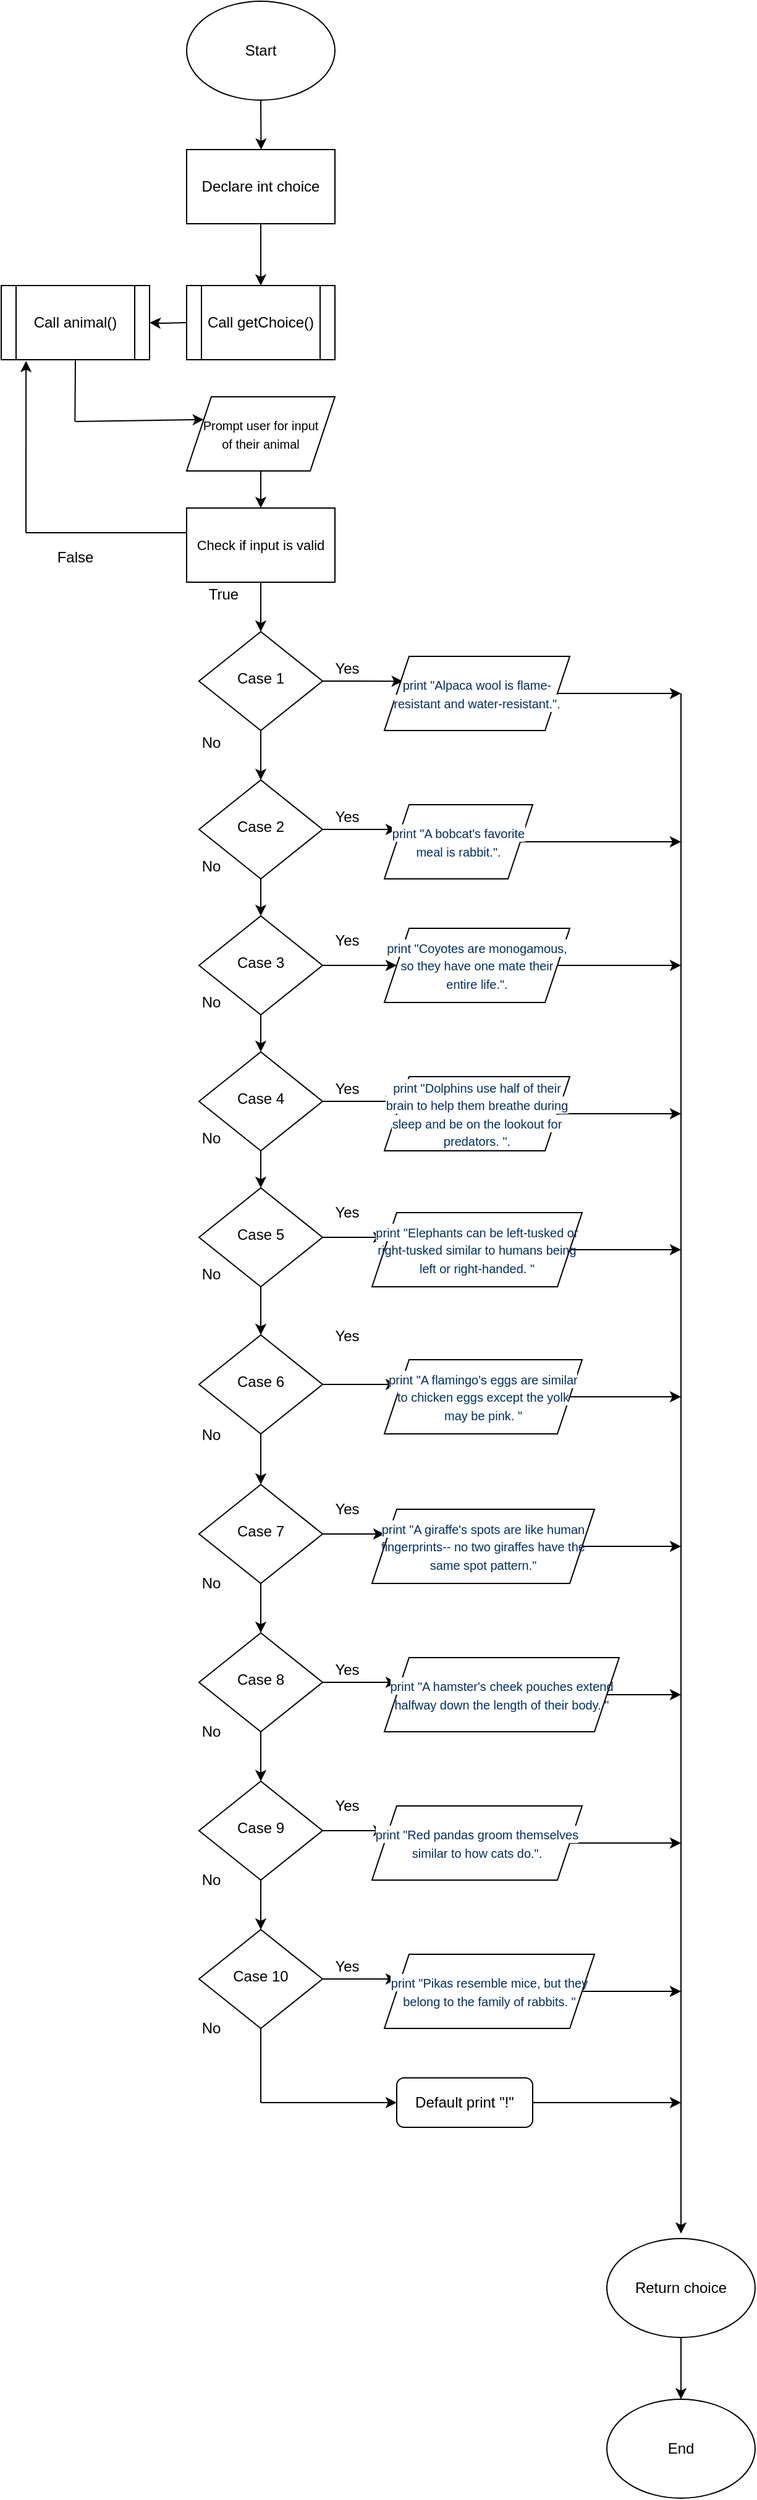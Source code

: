 <mxfile version="13.9.9" type="github"><diagram id="C5RBs43oDa-KdzZeNtuy" name="Page-1"><mxGraphModel dx="868" dy="450" grid="1" gridSize="10" guides="1" tooltips="1" connect="1" arrows="1" fold="1" page="1" pageScale="1" pageWidth="827" pageHeight="1169" math="0" shadow="0"><root><mxCell id="WIyWlLk6GJQsqaUBKTNV-0"/><mxCell id="WIyWlLk6GJQsqaUBKTNV-1" parent="WIyWlLk6GJQsqaUBKTNV-0"/><mxCell id="KiTb1DTN0pJYCpJVPBl4-3" value="" style="edgeStyle=orthogonalEdgeStyle;rounded=0;orthogonalLoop=1;jettySize=auto;html=1;" parent="WIyWlLk6GJQsqaUBKTNV-1" source="WIyWlLk6GJQsqaUBKTNV-6" target="WIyWlLk6GJQsqaUBKTNV-10" edge="1"><mxGeometry relative="1" as="geometry"/></mxCell><mxCell id="KiTb1DTN0pJYCpJVPBl4-4" value="" style="edgeStyle=orthogonalEdgeStyle;rounded=0;orthogonalLoop=1;jettySize=auto;html=1;entryX=0.099;entryY=0.336;entryDx=0;entryDy=0;entryPerimeter=0;" parent="WIyWlLk6GJQsqaUBKTNV-1" source="WIyWlLk6GJQsqaUBKTNV-6" target="KiTb1DTN0pJYCpJVPBl4-111" edge="1"><mxGeometry relative="1" as="geometry"><mxPoint x="320" y="560" as="targetPoint"/></mxGeometry></mxCell><mxCell id="WIyWlLk6GJQsqaUBKTNV-6" value="Case 1" style="rhombus;whiteSpace=wrap;html=1;shadow=0;fontFamily=Helvetica;fontSize=12;align=center;strokeWidth=1;spacing=6;spacingTop=-4;" parent="WIyWlLk6GJQsqaUBKTNV-1" vertex="1"><mxGeometry x="170" y="520" width="100" height="80" as="geometry"/></mxCell><mxCell id="KiTb1DTN0pJYCpJVPBl4-93" style="edgeStyle=orthogonalEdgeStyle;rounded=0;orthogonalLoop=1;jettySize=auto;html=1;" parent="WIyWlLk6GJQsqaUBKTNV-1" edge="1"><mxGeometry relative="1" as="geometry"><mxPoint x="560" y="560" as="targetPoint"/><mxPoint x="560" y="560" as="sourcePoint"/></mxGeometry></mxCell><mxCell id="KiTb1DTN0pJYCpJVPBl4-5" value="" style="edgeStyle=orthogonalEdgeStyle;rounded=0;orthogonalLoop=1;jettySize=auto;html=1;" parent="WIyWlLk6GJQsqaUBKTNV-1" source="WIyWlLk6GJQsqaUBKTNV-10" edge="1"><mxGeometry relative="1" as="geometry"><mxPoint x="330" y="680" as="targetPoint"/></mxGeometry></mxCell><mxCell id="KiTb1DTN0pJYCpJVPBl4-53" value="" style="edgeStyle=orthogonalEdgeStyle;rounded=0;orthogonalLoop=1;jettySize=auto;html=1;" parent="WIyWlLk6GJQsqaUBKTNV-1" source="WIyWlLk6GJQsqaUBKTNV-10" target="KiTb1DTN0pJYCpJVPBl4-10" edge="1"><mxGeometry relative="1" as="geometry"/></mxCell><mxCell id="WIyWlLk6GJQsqaUBKTNV-10" value="Case 2" style="rhombus;whiteSpace=wrap;html=1;shadow=0;fontFamily=Helvetica;fontSize=12;align=center;strokeWidth=1;spacing=6;spacingTop=-4;" parent="WIyWlLk6GJQsqaUBKTNV-1" vertex="1"><mxGeometry x="170" y="640" width="100" height="80" as="geometry"/></mxCell><mxCell id="6FKrn5GRKjeLN3A5XSiJ-0" value="Start" style="ellipse;whiteSpace=wrap;html=1;" parent="WIyWlLk6GJQsqaUBKTNV-1" vertex="1"><mxGeometry x="160" y="10" width="120" height="80" as="geometry"/></mxCell><mxCell id="6FKrn5GRKjeLN3A5XSiJ-1" value="Call getChoice()" style="shape=process;whiteSpace=wrap;html=1;backgroundOutline=1;" parent="WIyWlLk6GJQsqaUBKTNV-1" vertex="1"><mxGeometry x="160" y="240" width="120" height="60" as="geometry"/></mxCell><mxCell id="6FKrn5GRKjeLN3A5XSiJ-5" value="" style="endArrow=classic;html=1;" parent="WIyWlLk6GJQsqaUBKTNV-1" edge="1"><mxGeometry width="50" height="50" relative="1" as="geometry"><mxPoint x="220" y="90" as="sourcePoint"/><mxPoint x="220.25" y="130" as="targetPoint"/><Array as="points"><mxPoint x="220.25" y="130"/></Array></mxGeometry></mxCell><mxCell id="6FKrn5GRKjeLN3A5XSiJ-3" value="Declare int choice" style="rounded=0;whiteSpace=wrap;html=1;" parent="WIyWlLk6GJQsqaUBKTNV-1" vertex="1"><mxGeometry x="160" y="130" width="120" height="60" as="geometry"/></mxCell><mxCell id="6FKrn5GRKjeLN3A5XSiJ-10" value="" style="endArrow=classic;html=1;shadow=0;exitX=0.5;exitY=1;exitDx=0;exitDy=0;" parent="WIyWlLk6GJQsqaUBKTNV-1" source="6FKrn5GRKjeLN3A5XSiJ-3" edge="1"><mxGeometry width="50" height="50" relative="1" as="geometry"><mxPoint x="195" y="220" as="sourcePoint"/><mxPoint x="220" y="240" as="targetPoint"/></mxGeometry></mxCell><mxCell id="6FKrn5GRKjeLN3A5XSiJ-13" value="" style="edgeStyle=orthogonalEdgeStyle;rounded=0;orthogonalLoop=1;jettySize=auto;html=1;shadow=0;" parent="WIyWlLk6GJQsqaUBKTNV-1" target="6FKrn5GRKjeLN3A5XSiJ-12" edge="1"><mxGeometry relative="1" as="geometry"><mxPoint x="160" y="270" as="sourcePoint"/></mxGeometry></mxCell><mxCell id="6FKrn5GRKjeLN3A5XSiJ-12" value="Call animal()" style="shape=process;whiteSpace=wrap;html=1;backgroundOutline=1;" parent="WIyWlLk6GJQsqaUBKTNV-1" vertex="1"><mxGeometry x="10" y="240" width="120" height="60" as="geometry"/></mxCell><mxCell id="6FKrn5GRKjeLN3A5XSiJ-14" value="" style="endArrow=none;html=1;shadow=0;" parent="WIyWlLk6GJQsqaUBKTNV-1" edge="1"><mxGeometry width="50" height="50" relative="1" as="geometry"><mxPoint x="69.66" y="350" as="sourcePoint"/><mxPoint x="70" y="300" as="targetPoint"/></mxGeometry></mxCell><mxCell id="6FKrn5GRKjeLN3A5XSiJ-15" value="" style="endArrow=classic;html=1;shadow=0;entryX=0;entryY=0.25;entryDx=0;entryDy=0;" parent="WIyWlLk6GJQsqaUBKTNV-1" target="6FKrn5GRKjeLN3A5XSiJ-17" edge="1"><mxGeometry width="50" height="50" relative="1" as="geometry"><mxPoint x="70" y="350" as="sourcePoint"/><mxPoint x="160" y="350" as="targetPoint"/></mxGeometry></mxCell><mxCell id="6FKrn5GRKjeLN3A5XSiJ-20" style="edgeStyle=orthogonalEdgeStyle;rounded=0;orthogonalLoop=1;jettySize=auto;html=1;entryX=0.5;entryY=0;entryDx=0;entryDy=0;shadow=0;" parent="WIyWlLk6GJQsqaUBKTNV-1" source="6FKrn5GRKjeLN3A5XSiJ-17" target="6FKrn5GRKjeLN3A5XSiJ-19" edge="1"><mxGeometry relative="1" as="geometry"/></mxCell><mxCell id="6FKrn5GRKjeLN3A5XSiJ-17" value="&lt;font style=&quot;font-size: 10px&quot;&gt;Prompt user for input&lt;br&gt;of their animal&lt;br&gt;&lt;/font&gt;" style="shape=parallelogram;perimeter=parallelogramPerimeter;whiteSpace=wrap;html=1;fixedSize=1;" parent="WIyWlLk6GJQsqaUBKTNV-1" vertex="1"><mxGeometry x="160" y="330" width="120" height="60" as="geometry"/></mxCell><mxCell id="KiTb1DTN0pJYCpJVPBl4-1" value="" style="edgeStyle=orthogonalEdgeStyle;rounded=0;orthogonalLoop=1;jettySize=auto;html=1;" parent="WIyWlLk6GJQsqaUBKTNV-1" source="6FKrn5GRKjeLN3A5XSiJ-19" edge="1"><mxGeometry relative="1" as="geometry"><mxPoint x="220" y="520" as="targetPoint"/></mxGeometry></mxCell><mxCell id="6FKrn5GRKjeLN3A5XSiJ-19" value="&lt;font style=&quot;font-size: 11px&quot;&gt;Check if input is valid&lt;/font&gt;" style="rounded=0;whiteSpace=wrap;html=1;" parent="WIyWlLk6GJQsqaUBKTNV-1" vertex="1"><mxGeometry x="160" y="420" width="120" height="60" as="geometry"/></mxCell><mxCell id="6FKrn5GRKjeLN3A5XSiJ-22" value="False" style="text;html=1;strokeColor=none;fillColor=none;align=center;verticalAlign=middle;whiteSpace=wrap;rounded=0;" parent="WIyWlLk6GJQsqaUBKTNV-1" vertex="1"><mxGeometry x="50" y="450" width="40" height="20" as="geometry"/></mxCell><mxCell id="KiTb1DTN0pJYCpJVPBl4-2" value="True" style="text;html=1;strokeColor=none;fillColor=none;align=center;verticalAlign=middle;whiteSpace=wrap;rounded=0;" parent="WIyWlLk6GJQsqaUBKTNV-1" vertex="1"><mxGeometry x="170" y="480" width="40" height="20" as="geometry"/></mxCell><mxCell id="KiTb1DTN0pJYCpJVPBl4-6" value="Yes" style="text;html=1;strokeColor=none;fillColor=none;align=center;verticalAlign=middle;whiteSpace=wrap;rounded=0;" parent="WIyWlLk6GJQsqaUBKTNV-1" vertex="1"><mxGeometry x="270" y="540" width="40" height="20" as="geometry"/></mxCell><mxCell id="KiTb1DTN0pJYCpJVPBl4-7" value="Yes" style="text;html=1;strokeColor=none;fillColor=none;align=center;verticalAlign=middle;whiteSpace=wrap;rounded=0;" parent="WIyWlLk6GJQsqaUBKTNV-1" vertex="1"><mxGeometry x="270" y="660" width="40" height="20" as="geometry"/></mxCell><mxCell id="KiTb1DTN0pJYCpJVPBl4-8" value="No" style="text;html=1;strokeColor=none;fillColor=none;align=center;verticalAlign=middle;whiteSpace=wrap;rounded=0;" parent="WIyWlLk6GJQsqaUBKTNV-1" vertex="1"><mxGeometry x="160" y="600" width="40" height="20" as="geometry"/></mxCell><mxCell id="KiTb1DTN0pJYCpJVPBl4-9" value="" style="edgeStyle=orthogonalEdgeStyle;rounded=0;orthogonalLoop=1;jettySize=auto;html=1;" parent="WIyWlLk6GJQsqaUBKTNV-1" source="KiTb1DTN0pJYCpJVPBl4-10" target="KiTb1DTN0pJYCpJVPBl4-13" edge="1"><mxGeometry relative="1" as="geometry"/></mxCell><mxCell id="KiTb1DTN0pJYCpJVPBl4-87" value="" style="edgeStyle=orthogonalEdgeStyle;rounded=0;orthogonalLoop=1;jettySize=auto;html=1;" parent="WIyWlLk6GJQsqaUBKTNV-1" source="KiTb1DTN0pJYCpJVPBl4-10" edge="1"><mxGeometry relative="1" as="geometry"><mxPoint x="330" y="790" as="targetPoint"/></mxGeometry></mxCell><mxCell id="KiTb1DTN0pJYCpJVPBl4-10" value="Case 3" style="rhombus;whiteSpace=wrap;html=1;shadow=0;fontFamily=Helvetica;fontSize=12;align=center;strokeWidth=1;spacing=6;spacingTop=-4;" parent="WIyWlLk6GJQsqaUBKTNV-1" vertex="1"><mxGeometry x="170" y="750" width="100" height="80" as="geometry"/></mxCell><mxCell id="KiTb1DTN0pJYCpJVPBl4-12" value="" style="edgeStyle=orthogonalEdgeStyle;rounded=0;orthogonalLoop=1;jettySize=auto;html=1;" parent="WIyWlLk6GJQsqaUBKTNV-1" source="KiTb1DTN0pJYCpJVPBl4-13" edge="1"><mxGeometry relative="1" as="geometry"><mxPoint x="330" y="900" as="targetPoint"/></mxGeometry></mxCell><mxCell id="ekjCkLUo63bPhOiQT4gp-1" style="edgeStyle=orthogonalEdgeStyle;rounded=0;orthogonalLoop=1;jettySize=auto;html=1;entryX=0.5;entryY=0;entryDx=0;entryDy=0;" parent="WIyWlLk6GJQsqaUBKTNV-1" source="KiTb1DTN0pJYCpJVPBl4-13" target="KiTb1DTN0pJYCpJVPBl4-38" edge="1"><mxGeometry relative="1" as="geometry"/></mxCell><mxCell id="KiTb1DTN0pJYCpJVPBl4-13" value="Case 4" style="rhombus;whiteSpace=wrap;html=1;shadow=0;fontFamily=Helvetica;fontSize=12;align=center;strokeWidth=1;spacing=6;spacingTop=-4;" parent="WIyWlLk6GJQsqaUBKTNV-1" vertex="1"><mxGeometry x="170" y="860" width="100" height="80" as="geometry"/></mxCell><mxCell id="KiTb1DTN0pJYCpJVPBl4-15" value="Yes" style="text;html=1;strokeColor=none;fillColor=none;align=center;verticalAlign=middle;whiteSpace=wrap;rounded=0;" parent="WIyWlLk6GJQsqaUBKTNV-1" vertex="1"><mxGeometry x="270" y="760" width="40" height="20" as="geometry"/></mxCell><mxCell id="KiTb1DTN0pJYCpJVPBl4-16" value="Yes" style="text;html=1;strokeColor=none;fillColor=none;align=center;verticalAlign=middle;whiteSpace=wrap;rounded=0;" parent="WIyWlLk6GJQsqaUBKTNV-1" vertex="1"><mxGeometry x="270" y="880" width="40" height="20" as="geometry"/></mxCell><mxCell id="KiTb1DTN0pJYCpJVPBl4-37" value="" style="edgeStyle=orthogonalEdgeStyle;rounded=0;orthogonalLoop=1;jettySize=auto;html=1;" parent="WIyWlLk6GJQsqaUBKTNV-1" source="KiTb1DTN0pJYCpJVPBl4-38" target="KiTb1DTN0pJYCpJVPBl4-41" edge="1"><mxGeometry relative="1" as="geometry"/></mxCell><mxCell id="KiTb1DTN0pJYCpJVPBl4-47" value="" style="edgeStyle=orthogonalEdgeStyle;rounded=0;orthogonalLoop=1;jettySize=auto;html=1;" parent="WIyWlLk6GJQsqaUBKTNV-1" source="KiTb1DTN0pJYCpJVPBl4-38" edge="1"><mxGeometry relative="1" as="geometry"><mxPoint x="320" y="1010" as="targetPoint"/></mxGeometry></mxCell><mxCell id="KiTb1DTN0pJYCpJVPBl4-38" value="Case 5" style="rhombus;whiteSpace=wrap;html=1;shadow=0;fontFamily=Helvetica;fontSize=12;align=center;strokeWidth=1;spacing=6;spacingTop=-4;" parent="WIyWlLk6GJQsqaUBKTNV-1" vertex="1"><mxGeometry x="170" y="970" width="100" height="80" as="geometry"/></mxCell><mxCell id="KiTb1DTN0pJYCpJVPBl4-40" value="" style="edgeStyle=orthogonalEdgeStyle;rounded=0;orthogonalLoop=1;jettySize=auto;html=1;" parent="WIyWlLk6GJQsqaUBKTNV-1" source="KiTb1DTN0pJYCpJVPBl4-41" edge="1"><mxGeometry relative="1" as="geometry"><mxPoint x="330" y="1129" as="targetPoint"/></mxGeometry></mxCell><mxCell id="KiTb1DTN0pJYCpJVPBl4-74" value="" style="edgeStyle=orthogonalEdgeStyle;rounded=0;orthogonalLoop=1;jettySize=auto;html=1;" parent="WIyWlLk6GJQsqaUBKTNV-1" source="KiTb1DTN0pJYCpJVPBl4-41" target="KiTb1DTN0pJYCpJVPBl4-56" edge="1"><mxGeometry relative="1" as="geometry"/></mxCell><mxCell id="KiTb1DTN0pJYCpJVPBl4-41" value="Case 6" style="rhombus;whiteSpace=wrap;html=1;shadow=0;fontFamily=Helvetica;fontSize=12;align=center;strokeWidth=1;spacing=6;spacingTop=-4;" parent="WIyWlLk6GJQsqaUBKTNV-1" vertex="1"><mxGeometry x="170" y="1089" width="100" height="80" as="geometry"/></mxCell><mxCell id="KiTb1DTN0pJYCpJVPBl4-43" value="Yes" style="text;html=1;strokeColor=none;fillColor=none;align=center;verticalAlign=middle;whiteSpace=wrap;rounded=0;" parent="WIyWlLk6GJQsqaUBKTNV-1" vertex="1"><mxGeometry x="270" y="980" width="40" height="20" as="geometry"/></mxCell><mxCell id="KiTb1DTN0pJYCpJVPBl4-44" value="Yes" style="text;html=1;strokeColor=none;fillColor=none;align=center;verticalAlign=middle;whiteSpace=wrap;rounded=0;" parent="WIyWlLk6GJQsqaUBKTNV-1" vertex="1"><mxGeometry x="270" y="1080" width="40" height="20" as="geometry"/></mxCell><mxCell id="KiTb1DTN0pJYCpJVPBl4-55" value="" style="edgeStyle=orthogonalEdgeStyle;rounded=0;orthogonalLoop=1;jettySize=auto;html=1;" parent="WIyWlLk6GJQsqaUBKTNV-1" source="KiTb1DTN0pJYCpJVPBl4-56" target="KiTb1DTN0pJYCpJVPBl4-59" edge="1"><mxGeometry relative="1" as="geometry"/></mxCell><mxCell id="KiTb1DTN0pJYCpJVPBl4-75" value="" style="edgeStyle=orthogonalEdgeStyle;rounded=0;orthogonalLoop=1;jettySize=auto;html=1;" parent="WIyWlLk6GJQsqaUBKTNV-1" source="KiTb1DTN0pJYCpJVPBl4-56" edge="1"><mxGeometry relative="1" as="geometry"><mxPoint x="320" y="1250" as="targetPoint"/></mxGeometry></mxCell><mxCell id="KiTb1DTN0pJYCpJVPBl4-56" value="Case 7" style="rhombus;whiteSpace=wrap;html=1;shadow=0;fontFamily=Helvetica;fontSize=12;align=center;strokeWidth=1;spacing=6;spacingTop=-4;" parent="WIyWlLk6GJQsqaUBKTNV-1" vertex="1"><mxGeometry x="170" y="1210" width="100" height="80" as="geometry"/></mxCell><mxCell id="KiTb1DTN0pJYCpJVPBl4-58" value="" style="edgeStyle=orthogonalEdgeStyle;rounded=0;orthogonalLoop=1;jettySize=auto;html=1;" parent="WIyWlLk6GJQsqaUBKTNV-1" source="KiTb1DTN0pJYCpJVPBl4-59" edge="1"><mxGeometry relative="1" as="geometry"><mxPoint x="330" y="1370" as="targetPoint"/></mxGeometry></mxCell><mxCell id="KiTb1DTN0pJYCpJVPBl4-76" value="" style="edgeStyle=orthogonalEdgeStyle;rounded=0;orthogonalLoop=1;jettySize=auto;html=1;" parent="WIyWlLk6GJQsqaUBKTNV-1" source="KiTb1DTN0pJYCpJVPBl4-59" target="KiTb1DTN0pJYCpJVPBl4-65" edge="1"><mxGeometry relative="1" as="geometry"/></mxCell><mxCell id="KiTb1DTN0pJYCpJVPBl4-59" value="Case 8" style="rhombus;whiteSpace=wrap;html=1;shadow=0;fontFamily=Helvetica;fontSize=12;align=center;strokeWidth=1;spacing=6;spacingTop=-4;" parent="WIyWlLk6GJQsqaUBKTNV-1" vertex="1"><mxGeometry x="170" y="1330" width="100" height="80" as="geometry"/></mxCell><mxCell id="KiTb1DTN0pJYCpJVPBl4-61" value="Yes" style="text;html=1;strokeColor=none;fillColor=none;align=center;verticalAlign=middle;whiteSpace=wrap;rounded=0;" parent="WIyWlLk6GJQsqaUBKTNV-1" vertex="1"><mxGeometry x="270" y="1220" width="40" height="20" as="geometry"/></mxCell><mxCell id="KiTb1DTN0pJYCpJVPBl4-62" value="Yes" style="text;html=1;strokeColor=none;fillColor=none;align=center;verticalAlign=middle;whiteSpace=wrap;rounded=0;" parent="WIyWlLk6GJQsqaUBKTNV-1" vertex="1"><mxGeometry x="270" y="1350" width="40" height="20" as="geometry"/></mxCell><mxCell id="KiTb1DTN0pJYCpJVPBl4-63" value="No" style="text;html=1;strokeColor=none;fillColor=none;align=center;verticalAlign=middle;whiteSpace=wrap;rounded=0;" parent="WIyWlLk6GJQsqaUBKTNV-1" vertex="1"><mxGeometry x="160" y="1280" width="40" height="20" as="geometry"/></mxCell><mxCell id="KiTb1DTN0pJYCpJVPBl4-77" value="" style="edgeStyle=orthogonalEdgeStyle;rounded=0;orthogonalLoop=1;jettySize=auto;html=1;" parent="WIyWlLk6GJQsqaUBKTNV-1" source="KiTb1DTN0pJYCpJVPBl4-65" edge="1"><mxGeometry relative="1" as="geometry"><mxPoint x="320" y="1490" as="targetPoint"/></mxGeometry></mxCell><mxCell id="KiTb1DTN0pJYCpJVPBl4-65" value="Case 9" style="rhombus;whiteSpace=wrap;html=1;shadow=0;fontFamily=Helvetica;fontSize=12;align=center;strokeWidth=1;spacing=6;spacingTop=-4;" parent="WIyWlLk6GJQsqaUBKTNV-1" vertex="1"><mxGeometry x="170" y="1450" width="100" height="80" as="geometry"/></mxCell><mxCell id="KiTb1DTN0pJYCpJVPBl4-66" value="Yes" style="text;html=1;strokeColor=none;fillColor=none;align=center;verticalAlign=middle;whiteSpace=wrap;rounded=0;" parent="WIyWlLk6GJQsqaUBKTNV-1" vertex="1"><mxGeometry x="270" y="1460" width="40" height="20" as="geometry"/></mxCell><mxCell id="KiTb1DTN0pJYCpJVPBl4-68" value="No" style="text;html=1;strokeColor=none;fillColor=none;align=center;verticalAlign=middle;whiteSpace=wrap;rounded=0;" parent="WIyWlLk6GJQsqaUBKTNV-1" vertex="1"><mxGeometry x="160" y="1520" width="40" height="20" as="geometry"/></mxCell><mxCell id="KiTb1DTN0pJYCpJVPBl4-69" value="" style="edgeStyle=orthogonalEdgeStyle;rounded=0;orthogonalLoop=1;jettySize=auto;html=1;" parent="WIyWlLk6GJQsqaUBKTNV-1" source="KiTb1DTN0pJYCpJVPBl4-65" target="KiTb1DTN0pJYCpJVPBl4-70" edge="1"><mxGeometry relative="1" as="geometry"/></mxCell><mxCell id="KiTb1DTN0pJYCpJVPBl4-70" value="Case 10" style="rhombus;whiteSpace=wrap;html=1;shadow=0;fontFamily=Helvetica;fontSize=12;align=center;strokeWidth=1;spacing=6;spacingTop=-4;" parent="WIyWlLk6GJQsqaUBKTNV-1" vertex="1"><mxGeometry x="170" y="1570" width="100" height="80" as="geometry"/></mxCell><mxCell id="KiTb1DTN0pJYCpJVPBl4-71" value="Yes" style="text;html=1;strokeColor=none;fillColor=none;align=center;verticalAlign=middle;whiteSpace=wrap;rounded=0;" parent="WIyWlLk6GJQsqaUBKTNV-1" vertex="1"><mxGeometry x="270" y="1590" width="40" height="20" as="geometry"/></mxCell><mxCell id="KiTb1DTN0pJYCpJVPBl4-72" value="" style="edgeStyle=orthogonalEdgeStyle;rounded=0;orthogonalLoop=1;jettySize=auto;html=1;" parent="WIyWlLk6GJQsqaUBKTNV-1" source="KiTb1DTN0pJYCpJVPBl4-70" edge="1"><mxGeometry relative="1" as="geometry"><mxPoint x="330" y="1610" as="targetPoint"/></mxGeometry></mxCell><mxCell id="KiTb1DTN0pJYCpJVPBl4-78" value="No" style="text;html=1;strokeColor=none;fillColor=none;align=center;verticalAlign=middle;whiteSpace=wrap;rounded=0;" parent="WIyWlLk6GJQsqaUBKTNV-1" vertex="1"><mxGeometry x="160" y="1400" width="40" height="20" as="geometry"/></mxCell><mxCell id="KiTb1DTN0pJYCpJVPBl4-79" value="No" style="text;html=1;strokeColor=none;fillColor=none;align=center;verticalAlign=middle;whiteSpace=wrap;rounded=0;" parent="WIyWlLk6GJQsqaUBKTNV-1" vertex="1"><mxGeometry x="160" y="1640" width="40" height="20" as="geometry"/></mxCell><mxCell id="KiTb1DTN0pJYCpJVPBl4-80" value="No" style="text;html=1;strokeColor=none;fillColor=none;align=center;verticalAlign=middle;whiteSpace=wrap;rounded=0;" parent="WIyWlLk6GJQsqaUBKTNV-1" vertex="1"><mxGeometry x="160" y="1160" width="40" height="20" as="geometry"/></mxCell><mxCell id="KiTb1DTN0pJYCpJVPBl4-81" value="No" style="text;html=1;strokeColor=none;fillColor=none;align=center;verticalAlign=middle;whiteSpace=wrap;rounded=0;" parent="WIyWlLk6GJQsqaUBKTNV-1" vertex="1"><mxGeometry x="160" y="1030" width="40" height="20" as="geometry"/></mxCell><mxCell id="KiTb1DTN0pJYCpJVPBl4-82" value="No" style="text;html=1;strokeColor=none;fillColor=none;align=center;verticalAlign=middle;whiteSpace=wrap;rounded=0;" parent="WIyWlLk6GJQsqaUBKTNV-1" vertex="1"><mxGeometry x="160" y="810" width="40" height="20" as="geometry"/></mxCell><mxCell id="KiTb1DTN0pJYCpJVPBl4-83" value="No" style="text;html=1;strokeColor=none;fillColor=none;align=center;verticalAlign=middle;whiteSpace=wrap;rounded=0;" parent="WIyWlLk6GJQsqaUBKTNV-1" vertex="1"><mxGeometry x="160" y="920" width="40" height="20" as="geometry"/></mxCell><mxCell id="KiTb1DTN0pJYCpJVPBl4-86" value="No" style="text;html=1;strokeColor=none;fillColor=none;align=center;verticalAlign=middle;whiteSpace=wrap;rounded=0;" parent="WIyWlLk6GJQsqaUBKTNV-1" vertex="1"><mxGeometry x="160" y="700" width="40" height="20" as="geometry"/></mxCell><mxCell id="KiTb1DTN0pJYCpJVPBl4-88" value="" style="endArrow=none;html=1;" parent="WIyWlLk6GJQsqaUBKTNV-1" edge="1"><mxGeometry width="50" height="50" relative="1" as="geometry"><mxPoint x="220" y="1710" as="sourcePoint"/><mxPoint x="220" y="1650" as="targetPoint"/></mxGeometry></mxCell><mxCell id="KiTb1DTN0pJYCpJVPBl4-89" value="" style="endArrow=classic;html=1;" parent="WIyWlLk6GJQsqaUBKTNV-1" edge="1"><mxGeometry width="50" height="50" relative="1" as="geometry"><mxPoint x="220" y="1710" as="sourcePoint"/><mxPoint x="330" y="1710" as="targetPoint"/></mxGeometry></mxCell><mxCell id="KiTb1DTN0pJYCpJVPBl4-143" value="" style="edgeStyle=orthogonalEdgeStyle;rounded=0;orthogonalLoop=1;jettySize=auto;html=1;strokeColor=#000000;" parent="WIyWlLk6GJQsqaUBKTNV-1" source="KiTb1DTN0pJYCpJVPBl4-91" edge="1"><mxGeometry relative="1" as="geometry"><mxPoint x="560" y="1710" as="targetPoint"/></mxGeometry></mxCell><mxCell id="KiTb1DTN0pJYCpJVPBl4-91" value="Default print &quot;!&quot;" style="rounded=1;whiteSpace=wrap;html=1;" parent="WIyWlLk6GJQsqaUBKTNV-1" vertex="1"><mxGeometry x="330" y="1690" width="110" height="40" as="geometry"/></mxCell><mxCell id="KiTb1DTN0pJYCpJVPBl4-106" value="" style="endArrow=classic;html=1;strokeColor=#000000;" parent="WIyWlLk6GJQsqaUBKTNV-1" edge="1"><mxGeometry width="50" height="50" relative="1" as="geometry"><mxPoint x="560" y="570" as="sourcePoint"/><mxPoint x="560" y="1816" as="targetPoint"/></mxGeometry></mxCell><mxCell id="KiTb1DTN0pJYCpJVPBl4-109" style="edgeStyle=orthogonalEdgeStyle;rounded=0;orthogonalLoop=1;jettySize=auto;html=1;strokeColor=#000000;" parent="WIyWlLk6GJQsqaUBKTNV-1" source="KiTb1DTN0pJYCpJVPBl4-107" target="KiTb1DTN0pJYCpJVPBl4-108" edge="1"><mxGeometry relative="1" as="geometry"/></mxCell><mxCell id="KiTb1DTN0pJYCpJVPBl4-107" value="Return choice" style="ellipse;whiteSpace=wrap;html=1;" parent="WIyWlLk6GJQsqaUBKTNV-1" vertex="1"><mxGeometry x="500" y="1820" width="120" height="80" as="geometry"/></mxCell><mxCell id="KiTb1DTN0pJYCpJVPBl4-108" value="End" style="ellipse;whiteSpace=wrap;html=1;" parent="WIyWlLk6GJQsqaUBKTNV-1" vertex="1"><mxGeometry x="500" y="1950" width="120" height="80" as="geometry"/></mxCell><mxCell id="KiTb1DTN0pJYCpJVPBl4-118" value="" style="edgeStyle=orthogonalEdgeStyle;rounded=0;orthogonalLoop=1;jettySize=auto;html=1;strokeColor=#000000;" parent="WIyWlLk6GJQsqaUBKTNV-1" source="KiTb1DTN0pJYCpJVPBl4-111" edge="1"><mxGeometry relative="1" as="geometry"><mxPoint x="560" y="570" as="targetPoint"/></mxGeometry></mxCell><mxCell id="KiTb1DTN0pJYCpJVPBl4-111" value="&lt;span style=&quot;background-color: rgb(255 , 255 , 255)&quot;&gt;&lt;font&gt;&lt;font color=&quot;#032f62&quot;&gt;&lt;span style=&quot;font-size: 10px&quot;&gt;print &quot;Alpaca wool is flame-resistant and water-resistant.&quot;.&lt;/span&gt;&lt;/font&gt;&lt;/font&gt;&lt;/span&gt;" style="shape=parallelogram;perimeter=parallelogramPerimeter;whiteSpace=wrap;html=1;fixedSize=1;" parent="WIyWlLk6GJQsqaUBKTNV-1" vertex="1"><mxGeometry x="320" y="540" width="150" height="60" as="geometry"/></mxCell><mxCell id="KiTb1DTN0pJYCpJVPBl4-120" value="" style="edgeStyle=orthogonalEdgeStyle;rounded=0;orthogonalLoop=1;jettySize=auto;html=1;strokeColor=#000000;" parent="WIyWlLk6GJQsqaUBKTNV-1" source="KiTb1DTN0pJYCpJVPBl4-114" edge="1"><mxGeometry relative="1" as="geometry"><mxPoint x="560" y="690" as="targetPoint"/></mxGeometry></mxCell><mxCell id="KiTb1DTN0pJYCpJVPBl4-114" value="&lt;span style=&quot;background-color: rgb(255 , 255 , 255)&quot;&gt;&lt;font&gt;&lt;font color=&quot;#032f62&quot;&gt;&lt;span style=&quot;font-size: 10px&quot;&gt;print &quot;A bobcat's favorite meal is rabbit.&quot;.&lt;/span&gt;&lt;/font&gt;&lt;/font&gt;&lt;/span&gt;" style="shape=parallelogram;perimeter=parallelogramPerimeter;whiteSpace=wrap;html=1;fixedSize=1;" parent="WIyWlLk6GJQsqaUBKTNV-1" vertex="1"><mxGeometry x="320" y="660" width="120" height="60" as="geometry"/></mxCell><mxCell id="KiTb1DTN0pJYCpJVPBl4-116" style="edgeStyle=orthogonalEdgeStyle;rounded=0;orthogonalLoop=1;jettySize=auto;html=1;exitX=1;exitY=0.5;exitDx=0;exitDy=0;strokeColor=#000000;" parent="WIyWlLk6GJQsqaUBKTNV-1" source="KiTb1DTN0pJYCpJVPBl4-115" edge="1"><mxGeometry relative="1" as="geometry"><mxPoint x="560" y="790" as="targetPoint"/></mxGeometry></mxCell><mxCell id="KiTb1DTN0pJYCpJVPBl4-115" value="&lt;span style=&quot;background-color: rgb(255 , 255 , 255)&quot;&gt;&lt;font&gt;&lt;font color=&quot;#032f62&quot;&gt;&lt;span style=&quot;font-size: 10px&quot;&gt;print &quot;Coyotes are monogamous, so they have one mate their entire life.&quot;.&lt;/span&gt;&lt;/font&gt;&lt;/font&gt;&lt;/span&gt;" style="shape=parallelogram;perimeter=parallelogramPerimeter;whiteSpace=wrap;html=1;fixedSize=1;" parent="WIyWlLk6GJQsqaUBKTNV-1" vertex="1"><mxGeometry x="320" y="760" width="150" height="60" as="geometry"/></mxCell><mxCell id="KiTb1DTN0pJYCpJVPBl4-123" value="" style="edgeStyle=orthogonalEdgeStyle;rounded=0;orthogonalLoop=1;jettySize=auto;html=1;strokeColor=#000000;" parent="WIyWlLk6GJQsqaUBKTNV-1" source="KiTb1DTN0pJYCpJVPBl4-121" edge="1"><mxGeometry relative="1" as="geometry"><mxPoint x="560" y="910" as="targetPoint"/></mxGeometry></mxCell><mxCell id="KiTb1DTN0pJYCpJVPBl4-121" value="&lt;span style=&quot;background-color: rgb(255 , 255 , 255)&quot;&gt;&lt;font&gt;&lt;font color=&quot;#032f62&quot;&gt;&lt;span style=&quot;font-size: 10px&quot;&gt;print &quot;Dolphins use half of their brain to help them breathe during sleep and be on the lookout for predators. &quot;.&lt;/span&gt;&lt;/font&gt;&lt;/font&gt;&lt;/span&gt;" style="shape=parallelogram;perimeter=parallelogramPerimeter;whiteSpace=wrap;html=1;fixedSize=1;" parent="WIyWlLk6GJQsqaUBKTNV-1" vertex="1"><mxGeometry x="320" y="880" width="150" height="60" as="geometry"/></mxCell><mxCell id="KiTb1DTN0pJYCpJVPBl4-126" value="" style="edgeStyle=orthogonalEdgeStyle;rounded=0;orthogonalLoop=1;jettySize=auto;html=1;strokeColor=#000000;" parent="WIyWlLk6GJQsqaUBKTNV-1" source="KiTb1DTN0pJYCpJVPBl4-124" edge="1"><mxGeometry relative="1" as="geometry"><mxPoint x="560" y="1020" as="targetPoint"/></mxGeometry></mxCell><mxCell id="KiTb1DTN0pJYCpJVPBl4-124" value="&lt;span style=&quot;color: rgb(3 , 47 , 98) ; background-color: rgb(255 , 255 , 255)&quot;&gt;&lt;font style=&quot;font-size: 10px&quot;&gt;print&amp;nbsp;&lt;/font&gt;&lt;/span&gt;&lt;font color=&quot;#032f62&quot;&gt;&lt;span style=&quot;font-size: 10px&quot;&gt;&quot;Elephants can be left-tusked or right-tusked similar to humans being left or right-handed. &quot;&lt;/span&gt;&lt;/font&gt;" style="shape=parallelogram;perimeter=parallelogramPerimeter;whiteSpace=wrap;html=1;fixedSize=1;" parent="WIyWlLk6GJQsqaUBKTNV-1" vertex="1"><mxGeometry x="310" y="990" width="170" height="60" as="geometry"/></mxCell><mxCell id="KiTb1DTN0pJYCpJVPBl4-129" value="" style="edgeStyle=orthogonalEdgeStyle;rounded=0;orthogonalLoop=1;jettySize=auto;html=1;strokeColor=#000000;" parent="WIyWlLk6GJQsqaUBKTNV-1" source="KiTb1DTN0pJYCpJVPBl4-127" edge="1"><mxGeometry relative="1" as="geometry"><mxPoint x="560" y="1139" as="targetPoint"/></mxGeometry></mxCell><mxCell id="KiTb1DTN0pJYCpJVPBl4-127" value="&lt;span style=&quot;background-color: rgb(255 , 255 , 255)&quot;&gt;&lt;font&gt;&lt;font color=&quot;#032f62&quot;&gt;&lt;span style=&quot;font-size: 10px&quot;&gt;print &quot;A flamingo's eggs are similar to chicken eggs except the yolk may be pink. &quot;&lt;/span&gt;&lt;/font&gt;&lt;/font&gt;&lt;/span&gt;" style="shape=parallelogram;perimeter=parallelogramPerimeter;whiteSpace=wrap;html=1;fixedSize=1;" parent="WIyWlLk6GJQsqaUBKTNV-1" vertex="1"><mxGeometry x="320" y="1109" width="160" height="60" as="geometry"/></mxCell><mxCell id="KiTb1DTN0pJYCpJVPBl4-132" value="" style="edgeStyle=orthogonalEdgeStyle;rounded=0;orthogonalLoop=1;jettySize=auto;html=1;strokeColor=#000000;" parent="WIyWlLk6GJQsqaUBKTNV-1" source="KiTb1DTN0pJYCpJVPBl4-130" edge="1"><mxGeometry relative="1" as="geometry"><mxPoint x="560" y="1260" as="targetPoint"/></mxGeometry></mxCell><mxCell id="KiTb1DTN0pJYCpJVPBl4-130" value="&lt;span style=&quot;color: rgb(3 , 47 , 98) ; background-color: rgb(255 , 255 , 255)&quot;&gt;&lt;font style=&quot;font-size: 10px&quot;&gt;print&amp;nbsp;&lt;/font&gt;&lt;/span&gt;&lt;font color=&quot;#032f62&quot;&gt;&lt;span style=&quot;font-size: 10px&quot;&gt;&quot;A giraffe's spots are like human fingerprints-- no two giraffes have the same spot pattern.&quot;&lt;/span&gt;&lt;/font&gt;" style="shape=parallelogram;perimeter=parallelogramPerimeter;whiteSpace=wrap;html=1;fixedSize=1;" parent="WIyWlLk6GJQsqaUBKTNV-1" vertex="1"><mxGeometry x="310" y="1230" width="180" height="60" as="geometry"/></mxCell><mxCell id="KiTb1DTN0pJYCpJVPBl4-135" value="" style="edgeStyle=orthogonalEdgeStyle;rounded=0;orthogonalLoop=1;jettySize=auto;html=1;strokeColor=#000000;" parent="WIyWlLk6GJQsqaUBKTNV-1" source="KiTb1DTN0pJYCpJVPBl4-133" edge="1"><mxGeometry relative="1" as="geometry"><mxPoint x="560" y="1380" as="targetPoint"/></mxGeometry></mxCell><mxCell id="KiTb1DTN0pJYCpJVPBl4-133" value="&lt;span style=&quot;color: rgb(3 , 47 , 98) ; background-color: rgb(255 , 255 , 255)&quot;&gt;&lt;font style=&quot;font-size: 10px&quot;&gt;print&amp;nbsp;&lt;/font&gt;&lt;/span&gt;&lt;font color=&quot;#032f62&quot;&gt;&lt;span style=&quot;font-size: 10px&quot;&gt;&quot;A hamster's cheek pouches extend halfway down the length of their body. &quot;&lt;/span&gt;&lt;/font&gt;" style="shape=parallelogram;perimeter=parallelogramPerimeter;whiteSpace=wrap;html=1;fixedSize=1;" parent="WIyWlLk6GJQsqaUBKTNV-1" vertex="1"><mxGeometry x="320" y="1350" width="190" height="60" as="geometry"/></mxCell><mxCell id="KiTb1DTN0pJYCpJVPBl4-138" value="" style="edgeStyle=orthogonalEdgeStyle;rounded=0;orthogonalLoop=1;jettySize=auto;html=1;strokeColor=#000000;" parent="WIyWlLk6GJQsqaUBKTNV-1" source="KiTb1DTN0pJYCpJVPBl4-136" edge="1"><mxGeometry relative="1" as="geometry"><mxPoint x="560" y="1500" as="targetPoint"/></mxGeometry></mxCell><mxCell id="KiTb1DTN0pJYCpJVPBl4-136" value="&lt;span style=&quot;background-color: rgb(255 , 255 , 255)&quot;&gt;&lt;font&gt;&lt;font color=&quot;#032f62&quot;&gt;&lt;span style=&quot;font-size: 10px&quot;&gt;print &quot;Red pandas groom themselves similar to how cats do.&quot;.&lt;/span&gt;&lt;/font&gt;&lt;/font&gt;&lt;/span&gt;" style="shape=parallelogram;perimeter=parallelogramPerimeter;whiteSpace=wrap;html=1;fixedSize=1;" parent="WIyWlLk6GJQsqaUBKTNV-1" vertex="1"><mxGeometry x="310" y="1470" width="170" height="60" as="geometry"/></mxCell><mxCell id="KiTb1DTN0pJYCpJVPBl4-141" value="" style="edgeStyle=orthogonalEdgeStyle;rounded=0;orthogonalLoop=1;jettySize=auto;html=1;strokeColor=#000000;" parent="WIyWlLk6GJQsqaUBKTNV-1" source="KiTb1DTN0pJYCpJVPBl4-139" edge="1"><mxGeometry relative="1" as="geometry"><mxPoint x="560" y="1620" as="targetPoint"/></mxGeometry></mxCell><mxCell id="KiTb1DTN0pJYCpJVPBl4-139" value="&lt;span style=&quot;color: rgb(3 , 47 , 98) ; background-color: rgb(255 , 255 , 255)&quot;&gt;&lt;font style=&quot;font-size: 10px&quot;&gt;print&amp;nbsp;&lt;/font&gt;&lt;/span&gt;&lt;font color=&quot;#032f62&quot;&gt;&lt;span style=&quot;font-size: 10px&quot;&gt;&quot;Pikas resemble mice, but they belong to the family of rabbits. &quot;&lt;/span&gt;&lt;/font&gt;" style="shape=parallelogram;perimeter=parallelogramPerimeter;whiteSpace=wrap;html=1;fixedSize=1;" parent="WIyWlLk6GJQsqaUBKTNV-1" vertex="1"><mxGeometry x="320" y="1590" width="170" height="60" as="geometry"/></mxCell><mxCell id="KiTb1DTN0pJYCpJVPBl4-144" value="" style="endArrow=none;html=1;strokeColor=#000000;" parent="WIyWlLk6GJQsqaUBKTNV-1" edge="1"><mxGeometry width="50" height="50" relative="1" as="geometry"><mxPoint x="30" y="440" as="sourcePoint"/><mxPoint x="160" y="440" as="targetPoint"/></mxGeometry></mxCell><mxCell id="KiTb1DTN0pJYCpJVPBl4-145" value="" style="endArrow=classic;html=1;strokeColor=#000000;entryX=0.167;entryY=1.017;entryDx=0;entryDy=0;entryPerimeter=0;" parent="WIyWlLk6GJQsqaUBKTNV-1" target="6FKrn5GRKjeLN3A5XSiJ-12" edge="1"><mxGeometry width="50" height="50" relative="1" as="geometry"><mxPoint x="30" y="440" as="sourcePoint"/><mxPoint x="30" y="380" as="targetPoint"/></mxGeometry></mxCell></root></mxGraphModel></diagram></mxfile>
